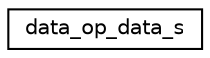 digraph "Graphical Class Hierarchy"
{
  edge [fontname="Helvetica",fontsize="10",labelfontname="Helvetica",labelfontsize="10"];
  node [fontname="Helvetica",fontsize="10",shape=record];
  rankdir="LR";
  Node1 [label="data_op_data_s",height=0.2,width=0.4,color="black", fillcolor="white", style="filled",URL="$structdata__op__data__s.html"];
}
